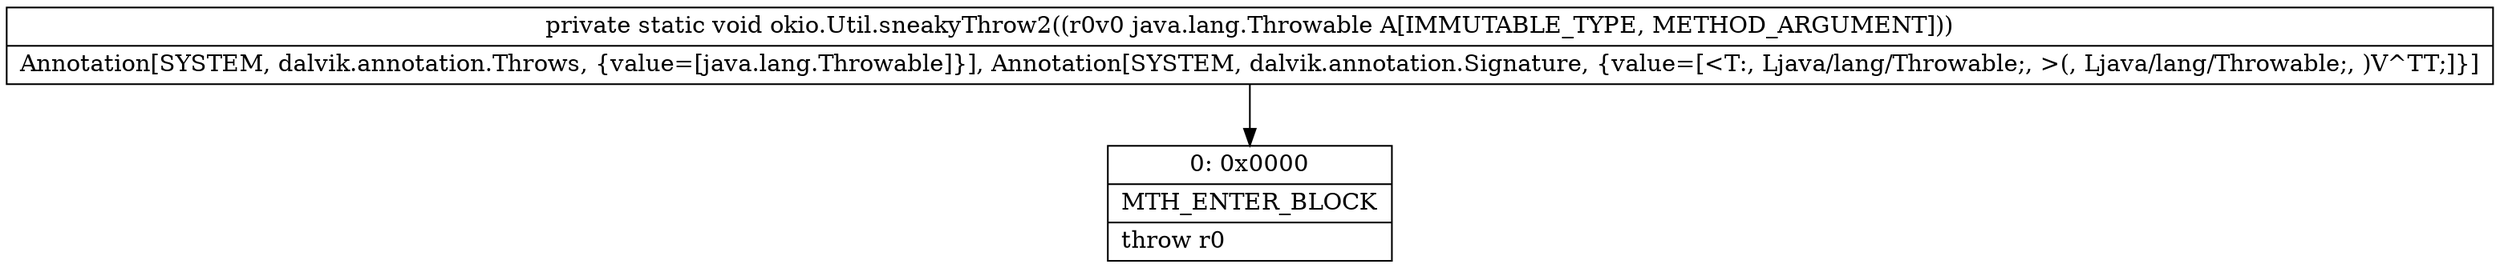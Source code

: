 digraph "CFG forokio.Util.sneakyThrow2(Ljava\/lang\/Throwable;)V" {
Node_0 [shape=record,label="{0\:\ 0x0000|MTH_ENTER_BLOCK\l|throw r0\l}"];
MethodNode[shape=record,label="{private static void okio.Util.sneakyThrow2((r0v0 java.lang.Throwable A[IMMUTABLE_TYPE, METHOD_ARGUMENT]))  | Annotation[SYSTEM, dalvik.annotation.Throws, \{value=[java.lang.Throwable]\}], Annotation[SYSTEM, dalvik.annotation.Signature, \{value=[\<T:, Ljava\/lang\/Throwable;, \>(, Ljava\/lang\/Throwable;, )V^TT;]\}]\l}"];
MethodNode -> Node_0;
}


